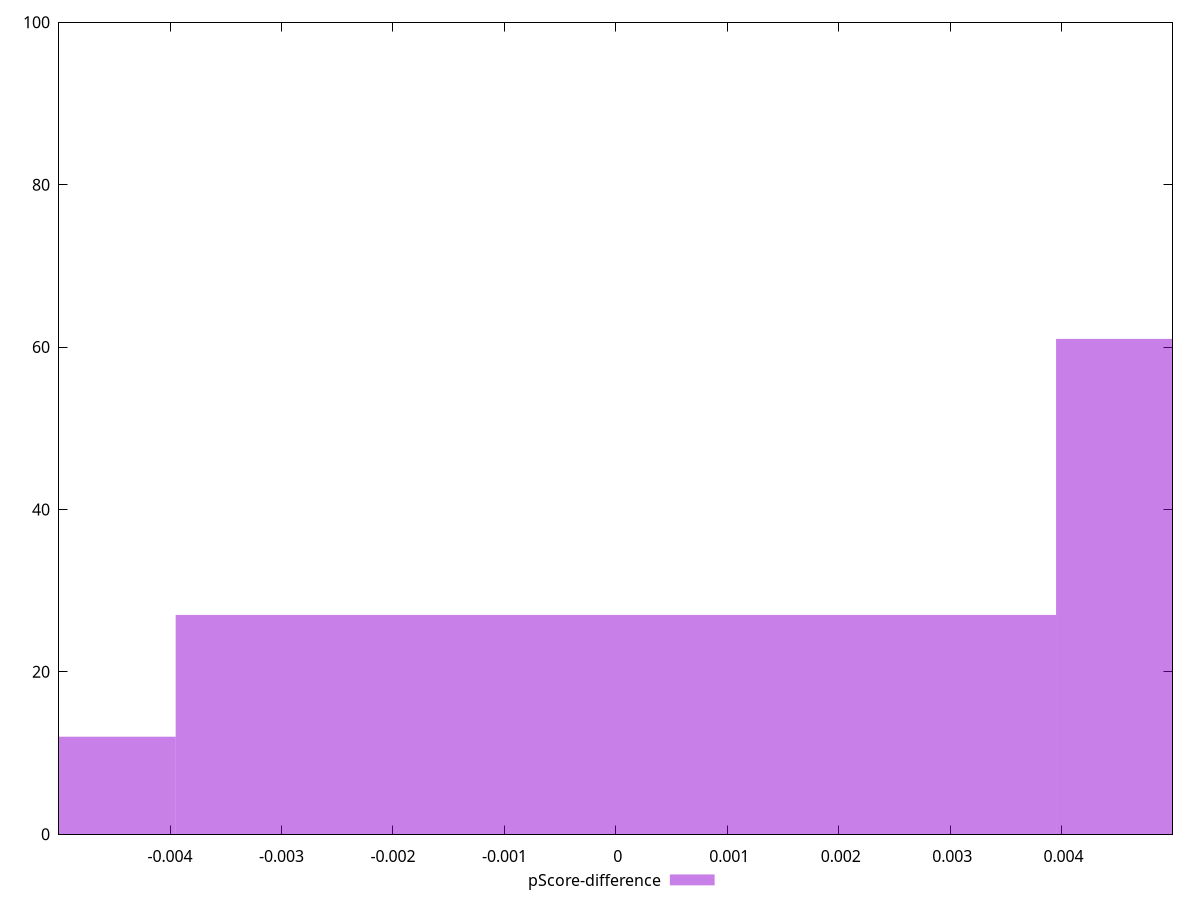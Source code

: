 reset

$pScoreDifference <<EOF
0.007900619323461262 61
0 27
-0.007900619323461262 12
EOF

set key outside below
set boxwidth 0.007900619323461262
set xrange [-0.004997154587707886:0.004995330302204115]
set yrange [0:100]
set trange [0:100]
set style fill transparent solid 0.5 noborder
set terminal svg size 640, 490 enhanced background rgb 'white'
set output "reports/report_00031_2021-02-24T23-18-18.084Z/first-contentful-paint/samples/card/pScore-difference/histogram.svg"

plot $pScoreDifference title "pScore-difference" with boxes

reset
